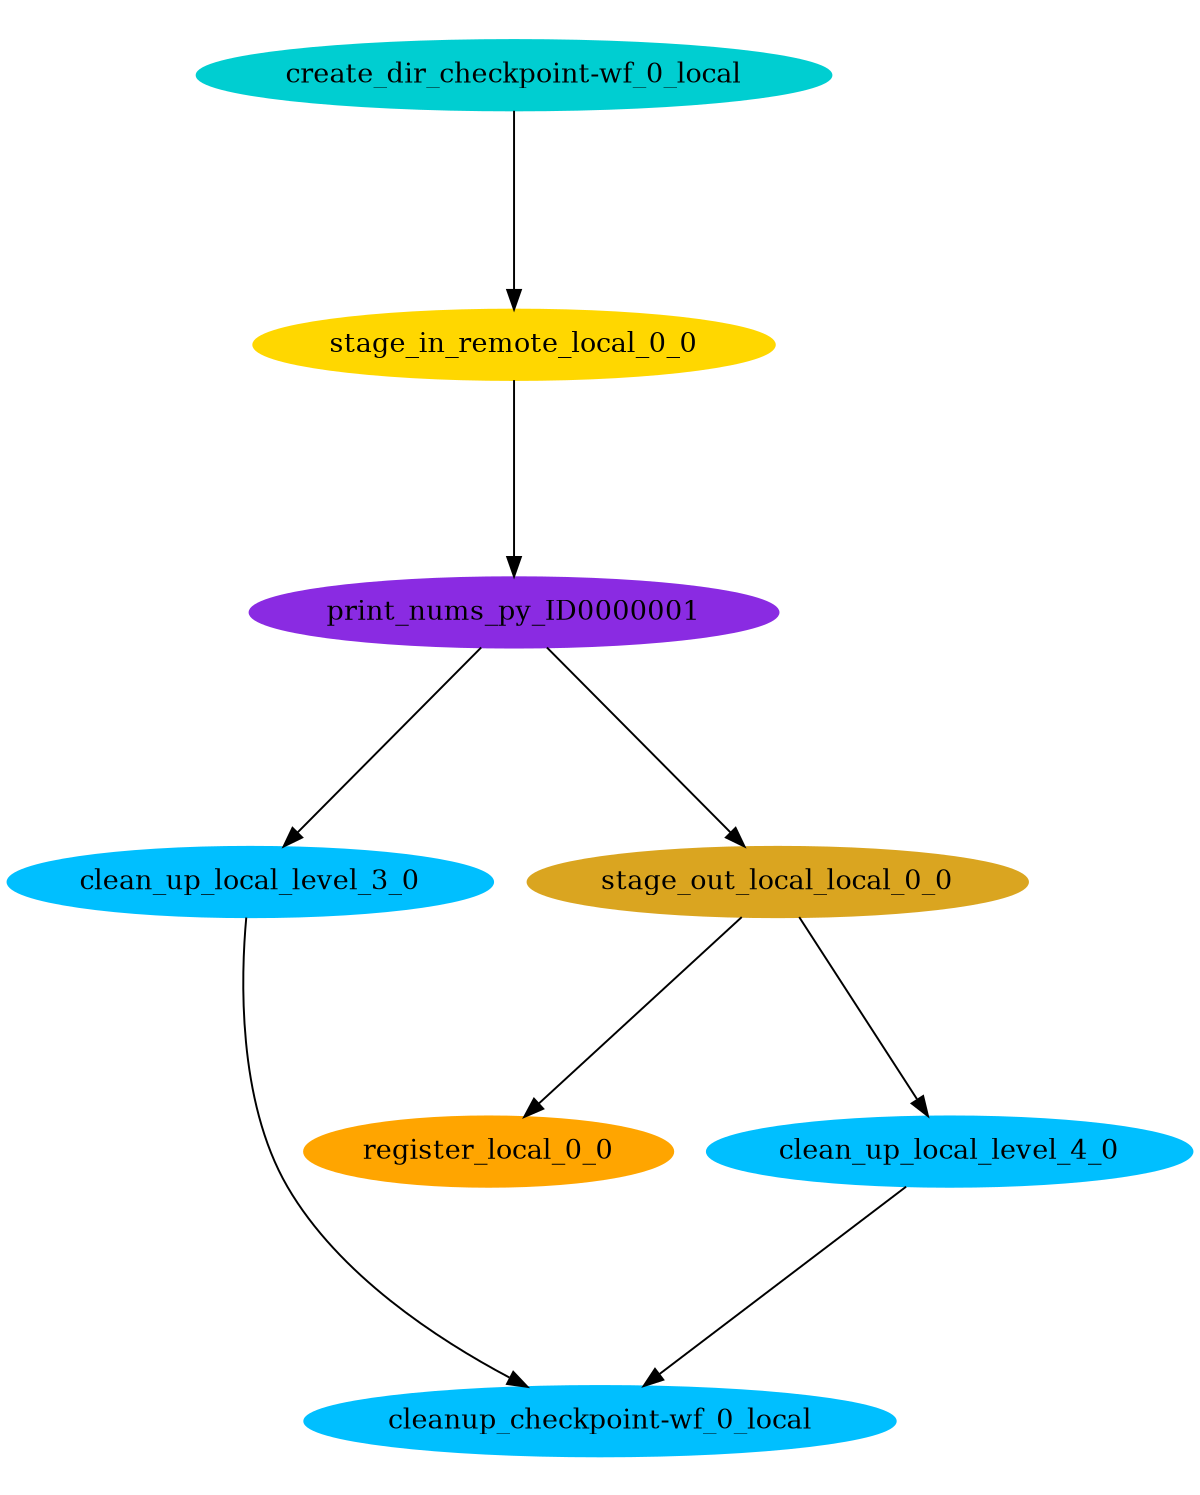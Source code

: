 digraph E {
size="8.0,10.0"
ratio=fill
node [shape=ellipse]
edge [arrowhead=normal, arrowsize=1.0]
	"stage_in_remote_local_0_0" [color=gold,style=filled,label="stage_in_remote_local_0_0"]
	"register_local_0_0" [color=orange,style=filled,label="register_local_0_0"]
	"print_nums_py_ID0000001" [color=blueviolet,style=filled,label="print_nums_py_ID0000001"]
	"clean_up_local_level_3_0" [color=deepskyblue,style=filled,label="clean_up_local_level_3_0"]
	"stage_out_local_local_0_0" [color=goldenrod,style=filled,label="stage_out_local_local_0_0"]
	"clean_up_local_level_4_0" [color=deepskyblue,style=filled,label="clean_up_local_level_4_0"]
	"create_dir_checkpoint-wf_0_local" [color=darkturquoise,style=filled,label="create_dir_checkpoint-wf_0_local"]
	"cleanup_checkpoint-wf_0_local" [color=deepskyblue,style=filled,label="cleanup_checkpoint-wf_0_local"]

	"stage_in_remote_local_0_0" -> "print_nums_py_ID0000001"
	"print_nums_py_ID0000001" -> "clean_up_local_level_3_0"
	"print_nums_py_ID0000001" -> "stage_out_local_local_0_0"
	"clean_up_local_level_3_0" -> "cleanup_checkpoint-wf_0_local"
	"stage_out_local_local_0_0" -> "register_local_0_0"
	"stage_out_local_local_0_0" -> "clean_up_local_level_4_0"
	"clean_up_local_level_4_0" -> "cleanup_checkpoint-wf_0_local"
	"create_dir_checkpoint-wf_0_local" -> "stage_in_remote_local_0_0"
}
